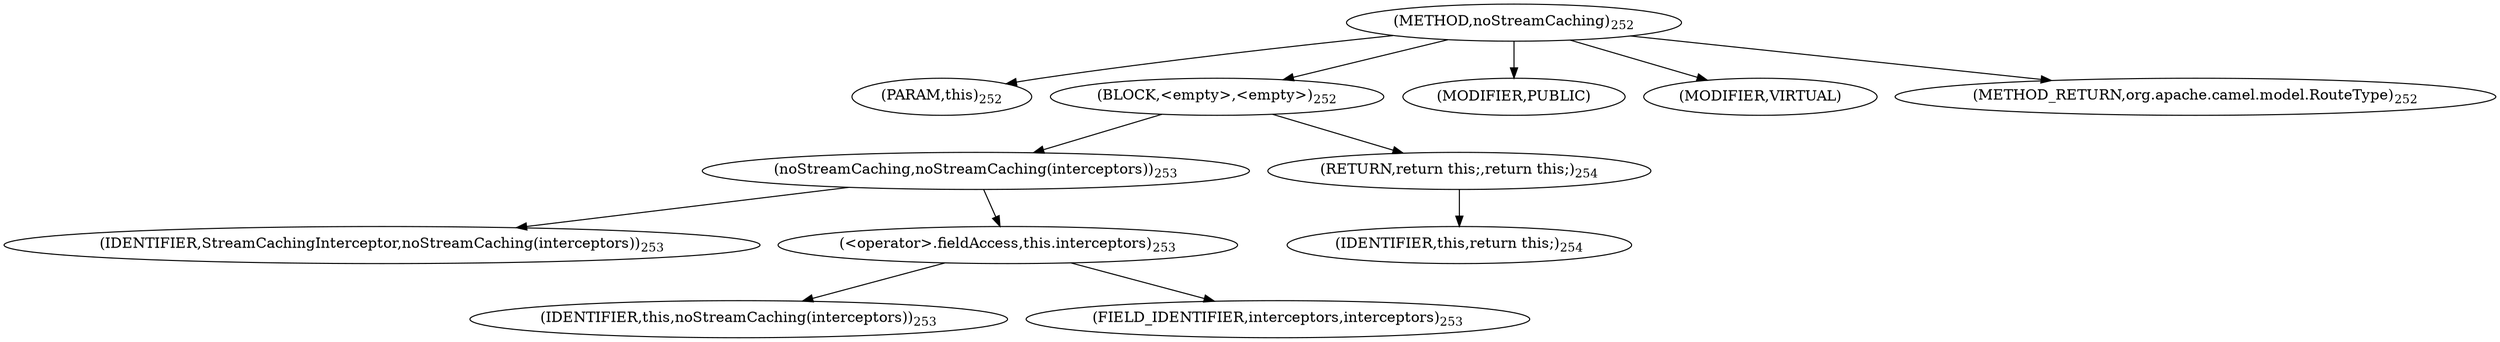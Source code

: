 digraph "noStreamCaching" {  
"593" [label = <(METHOD,noStreamCaching)<SUB>252</SUB>> ]
"48" [label = <(PARAM,this)<SUB>252</SUB>> ]
"594" [label = <(BLOCK,&lt;empty&gt;,&lt;empty&gt;)<SUB>252</SUB>> ]
"595" [label = <(noStreamCaching,noStreamCaching(interceptors))<SUB>253</SUB>> ]
"596" [label = <(IDENTIFIER,StreamCachingInterceptor,noStreamCaching(interceptors))<SUB>253</SUB>> ]
"597" [label = <(&lt;operator&gt;.fieldAccess,this.interceptors)<SUB>253</SUB>> ]
"598" [label = <(IDENTIFIER,this,noStreamCaching(interceptors))<SUB>253</SUB>> ]
"599" [label = <(FIELD_IDENTIFIER,interceptors,interceptors)<SUB>253</SUB>> ]
"600" [label = <(RETURN,return this;,return this;)<SUB>254</SUB>> ]
"47" [label = <(IDENTIFIER,this,return this;)<SUB>254</SUB>> ]
"601" [label = <(MODIFIER,PUBLIC)> ]
"602" [label = <(MODIFIER,VIRTUAL)> ]
"603" [label = <(METHOD_RETURN,org.apache.camel.model.RouteType)<SUB>252</SUB>> ]
  "593" -> "48" 
  "593" -> "594" 
  "593" -> "601" 
  "593" -> "602" 
  "593" -> "603" 
  "594" -> "595" 
  "594" -> "600" 
  "595" -> "596" 
  "595" -> "597" 
  "597" -> "598" 
  "597" -> "599" 
  "600" -> "47" 
}
